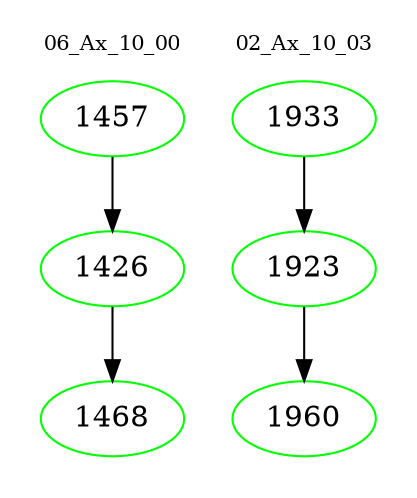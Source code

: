 digraph{
subgraph cluster_0 {
color = white
label = "06_Ax_10_00";
fontsize=10;
T0_1457 [label="1457", color="green"]
T0_1457 -> T0_1426 [color="black"]
T0_1426 [label="1426", color="green"]
T0_1426 -> T0_1468 [color="black"]
T0_1468 [label="1468", color="green"]
}
subgraph cluster_1 {
color = white
label = "02_Ax_10_03";
fontsize=10;
T1_1933 [label="1933", color="green"]
T1_1933 -> T1_1923 [color="black"]
T1_1923 [label="1923", color="green"]
T1_1923 -> T1_1960 [color="black"]
T1_1960 [label="1960", color="green"]
}
}
